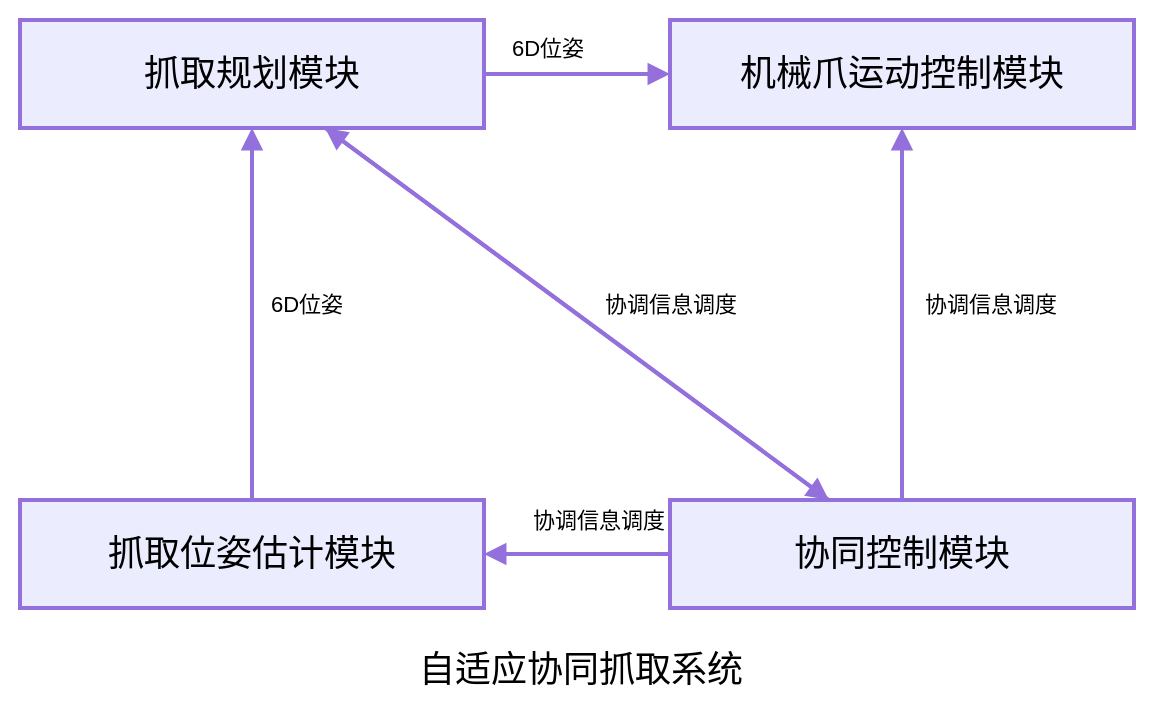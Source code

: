 <mxfile version="27.0.6">
  <diagram name="第 1 页" id="QSVuemXPU6q0oZoqGwlz">
    <mxGraphModel dx="1060" dy="572" grid="1" gridSize="10" guides="1" tooltips="1" connect="1" arrows="1" fold="1" page="1" pageScale="1" pageWidth="827" pageHeight="1169" math="0" shadow="0">
      <root>
        <mxCell id="0" />
        <mxCell id="1" parent="0" />
        <mxCell id="tCX8AgyhF4XD4t-tjSOV-19" value="" style="rounded=0;whiteSpace=wrap;html=1;strokeWidth=2;align=center;verticalAlign=middle;fontFamily=Helvetica;fontSize=18;fillColor=none;strokeColor=none;" vertex="1" parent="1">
          <mxGeometry x="80" y="120" width="580" height="350" as="geometry" />
        </mxCell>
        <mxCell id="tCX8AgyhF4XD4t-tjSOV-1" value="抓取位姿估计模块" style="whiteSpace=wrap;strokeWidth=2;strokeColor=light-dark(#9370db, #ededed);align=center;verticalAlign=middle;fontFamily=Helvetica;fontSize=18;fontColor=default;fillColor=light-dark(#ececff, #392f3f);" vertex="1" parent="1">
          <mxGeometry x="90" y="370" width="232" height="54" as="geometry" />
        </mxCell>
        <mxCell id="tCX8AgyhF4XD4t-tjSOV-2" value="机械爪运动控制模块" style="whiteSpace=wrap;strokeWidth=2;strokeColor=light-dark(#9370db, #ededed);align=center;verticalAlign=middle;fontFamily=Helvetica;fontSize=18;fontColor=default;fillColor=light-dark(#ececff, #392f3f);" vertex="1" parent="1">
          <mxGeometry x="415" y="130" width="232" height="54" as="geometry" />
        </mxCell>
        <mxCell id="tCX8AgyhF4XD4t-tjSOV-3" value="协同控制模块" style="whiteSpace=wrap;strokeWidth=2;strokeColor=light-dark(#9370db, #ededed);align=center;verticalAlign=middle;fontFamily=Helvetica;fontSize=18;fontColor=default;fillColor=light-dark(#ececff, #392f3f);" vertex="1" parent="1">
          <mxGeometry x="415" y="370" width="232" height="54" as="geometry" />
        </mxCell>
        <mxCell id="tCX8AgyhF4XD4t-tjSOV-4" value="抓取规划模块" style="whiteSpace=wrap;strokeWidth=2;strokeColor=light-dark(#9370db, #ededed);align=center;verticalAlign=middle;fontFamily=Helvetica;fontSize=18;fontColor=default;fillColor=light-dark(#ececff, #392f3f);" vertex="1" parent="1">
          <mxGeometry x="90" y="130" width="232" height="54" as="geometry" />
        </mxCell>
        <mxCell id="tCX8AgyhF4XD4t-tjSOV-5" value="" style="startArrow=none;endArrow=block;rounded=0;strokeColor=light-dark(#9370db, #ededed);strokeWidth=2;align=center;verticalAlign=middle;fontFamily=Helvetica;fontSize=18;fontColor=default;fillColor=light-dark(#ececff, #392f3f);" edge="1" parent="1" source="tCX8AgyhF4XD4t-tjSOV-3" target="tCX8AgyhF4XD4t-tjSOV-1">
          <mxGeometry relative="1" as="geometry">
            <mxPoint x="412" y="320" as="sourcePoint" />
            <mxPoint x="210" y="372" as="targetPoint" />
          </mxGeometry>
        </mxCell>
        <mxCell id="tCX8AgyhF4XD4t-tjSOV-10" value="协调信息调度" style="edgeLabel;html=1;align=center;verticalAlign=middle;resizable=0;points=[];" vertex="1" connectable="0" parent="tCX8AgyhF4XD4t-tjSOV-5">
          <mxGeometry x="0.178" y="-2" relative="1" as="geometry">
            <mxPoint x="19" y="-15" as="offset" />
          </mxGeometry>
        </mxCell>
        <mxCell id="tCX8AgyhF4XD4t-tjSOV-6" value="" style="startArrow=none;endArrow=block;rounded=0;strokeColor=light-dark(#9370db, #ededed);strokeWidth=2;align=center;verticalAlign=middle;fontFamily=Helvetica;fontSize=18;fontColor=default;fillColor=light-dark(#ececff, #392f3f);" edge="1" parent="1" source="tCX8AgyhF4XD4t-tjSOV-3" target="tCX8AgyhF4XD4t-tjSOV-2">
          <mxGeometry relative="1" as="geometry">
            <mxPoint x="627" y="496" as="sourcePoint" />
            <mxPoint x="390" y="310" as="targetPoint" />
          </mxGeometry>
        </mxCell>
        <mxCell id="tCX8AgyhF4XD4t-tjSOV-8" value="" style="startArrow=none;endArrow=block;rounded=0;strokeColor=light-dark(#9370db, #ededed);strokeWidth=2;align=center;verticalAlign=middle;fontFamily=Helvetica;fontSize=18;fontColor=default;fillColor=light-dark(#ececff, #392f3f);" edge="1" parent="1" source="tCX8AgyhF4XD4t-tjSOV-3" target="tCX8AgyhF4XD4t-tjSOV-4">
          <mxGeometry relative="1" as="geometry">
            <mxPoint x="477" y="656" as="sourcePoint" />
            <mxPoint x="240" y="470" as="targetPoint" />
          </mxGeometry>
        </mxCell>
        <mxCell id="tCX8AgyhF4XD4t-tjSOV-9" value="" style="startArrow=none;endArrow=block;rounded=0;strokeColor=light-dark(#9370db, #ededed);strokeWidth=2;align=center;verticalAlign=middle;fontFamily=Helvetica;fontSize=18;fontColor=default;fillColor=light-dark(#ececff, #392f3f);" edge="1" parent="1" source="tCX8AgyhF4XD4t-tjSOV-1" target="tCX8AgyhF4XD4t-tjSOV-4">
          <mxGeometry relative="1" as="geometry">
            <mxPoint x="507" y="686" as="sourcePoint" />
            <mxPoint x="270" y="500" as="targetPoint" />
          </mxGeometry>
        </mxCell>
        <mxCell id="tCX8AgyhF4XD4t-tjSOV-11" value="协调信息调度" style="edgeLabel;html=1;align=center;verticalAlign=middle;resizable=0;points=[];" vertex="1" connectable="0" parent="1">
          <mxGeometry x="450" y="270" as="geometry">
            <mxPoint x="125" y="2" as="offset" />
          </mxGeometry>
        </mxCell>
        <mxCell id="tCX8AgyhF4XD4t-tjSOV-13" value="" style="startArrow=none;endArrow=block;rounded=0;strokeColor=light-dark(#9370db, #ededed);strokeWidth=2;align=center;verticalAlign=middle;fontFamily=Helvetica;fontSize=18;fontColor=default;fillColor=light-dark(#ececff, #392f3f);" edge="1" parent="1" source="tCX8AgyhF4XD4t-tjSOV-4" target="tCX8AgyhF4XD4t-tjSOV-3">
          <mxGeometry relative="1" as="geometry">
            <mxPoint x="433" y="440" as="sourcePoint" />
            <mxPoint x="360" y="440" as="targetPoint" />
          </mxGeometry>
        </mxCell>
        <mxCell id="tCX8AgyhF4XD4t-tjSOV-14" value="" style="startArrow=none;endArrow=block;rounded=0;strokeColor=light-dark(#9370db, #ededed);strokeWidth=2;align=center;verticalAlign=middle;fontFamily=Helvetica;fontSize=18;fontColor=default;fillColor=light-dark(#ececff, #392f3f);" edge="1" parent="1" source="tCX8AgyhF4XD4t-tjSOV-4" target="tCX8AgyhF4XD4t-tjSOV-2">
          <mxGeometry relative="1" as="geometry">
            <mxPoint x="443" y="200" as="sourcePoint" />
            <mxPoint x="370" y="200" as="targetPoint" />
          </mxGeometry>
        </mxCell>
        <mxCell id="tCX8AgyhF4XD4t-tjSOV-15" value="6D位姿" style="edgeLabel;html=1;align=center;verticalAlign=middle;resizable=0;points=[];" vertex="1" connectable="0" parent="1">
          <mxGeometry x="230" y="260" as="geometry">
            <mxPoint x="3" y="12" as="offset" />
          </mxGeometry>
        </mxCell>
        <mxCell id="tCX8AgyhF4XD4t-tjSOV-16" value="协调信息调度" style="edgeLabel;html=1;align=center;verticalAlign=middle;resizable=0;points=[];" vertex="1" connectable="0" parent="1">
          <mxGeometry x="290" y="270" as="geometry">
            <mxPoint x="125" y="2" as="offset" />
          </mxGeometry>
        </mxCell>
        <mxCell id="tCX8AgyhF4XD4t-tjSOV-17" value="&lt;span style=&quot;color: rgb(0, 0, 0); font-family: Helvetica; font-size: 11px; font-style: normal; font-variant-ligatures: normal; font-variant-caps: normal; font-weight: 400; letter-spacing: normal; orphans: 2; text-align: center; text-indent: 0px; text-transform: none; widows: 2; word-spacing: 0px; -webkit-text-stroke-width: 0px; white-space: nowrap; background-color: rgb(255, 255, 255); text-decoration-thickness: initial; text-decoration-style: initial; text-decoration-color: initial; float: none; display: inline !important;&quot;&gt;6D位姿&lt;/span&gt;" style="text;whiteSpace=wrap;html=1;" vertex="1" parent="1">
          <mxGeometry x="334" y="130" width="80" height="40" as="geometry" />
        </mxCell>
        <mxCell id="tCX8AgyhF4XD4t-tjSOV-20" value="&lt;font style=&quot;font-size: 18px;&quot;&gt;自适应协同抓取系统&lt;/font&gt;" style="text;html=1;align=center;verticalAlign=middle;whiteSpace=wrap;rounded=0;" vertex="1" parent="1">
          <mxGeometry x="287.5" y="440" width="165" height="30" as="geometry" />
        </mxCell>
      </root>
    </mxGraphModel>
  </diagram>
</mxfile>
